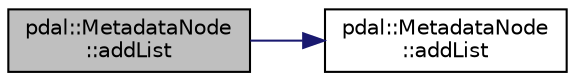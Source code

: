 digraph "pdal::MetadataNode::addList"
{
  edge [fontname="Helvetica",fontsize="10",labelfontname="Helvetica",labelfontsize="10"];
  node [fontname="Helvetica",fontsize="10",shape=record];
  rankdir="LR";
  Node1 [label="pdal::MetadataNode\l::addList",height=0.2,width=0.4,color="black", fillcolor="grey75", style="filled", fontcolor="black"];
  Node1 -> Node2 [color="midnightblue",fontsize="10",style="solid",fontname="Helvetica"];
  Node2 [label="pdal::MetadataNode\l::addList",height=0.2,width=0.4,color="black", fillcolor="white", style="filled",URL="$classpdal_1_1MetadataNode.html#af9242fea26778fb33e939d38f0dd0dd4"];
}
